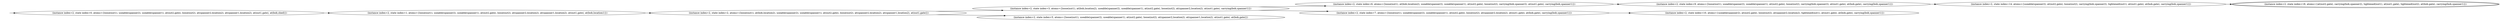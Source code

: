 digraph {
rankdir="LR"
s0[label="(instance index=2, state index=0, atoms={loose(nut1), useable(spanner2), useable(spanner1), at(nut2,gate), loose(nut2), at(spanner2,location2), at(spanner1,location2), at(nut1,gate), at(bob,shed)})"]
s1[label="(instance index=2, state index=1, atoms={loose(nut1), useable(spanner2), useable(spanner1), at(nut2,gate), loose(nut2), at(spanner2,location2), at(spanner1,location2), at(nut1,gate), at(bob,location1)})"]
s2[label="(instance index=2, state index=2, atoms={loose(nut1), at(bob,location2), useable(spanner2), useable(spanner1), at(nut2,gate), loose(nut2), at(spanner2,location2), at(spanner1,location2), at(nut1,gate)})"]
s3[label="(instance index=2, state index=3, atoms={loose(nut1), at(bob,location2), useable(spanner2), useable(spanner1), at(nut2,gate), loose(nut2), at(spanner2,location2), at(nut1,gate), carrying(bob,spanner1)})"]
s5[label="(instance index=2, state index=5, atoms={loose(nut1), useable(spanner2), useable(spanner1), at(nut2,gate), loose(nut2), at(spanner2,location2), at(spanner1,location2), at(nut1,gate), at(bob,gate)})"]
s6[label="(instance index=2, state index=6, atoms={loose(nut1), at(bob,location2), useable(spanner2), useable(spanner1), at(nut2,gate), loose(nut2), carrying(bob,spanner2), at(nut1,gate), carrying(bob,spanner1)})"]
s7[label="(instance index=2, state index=7, atoms={loose(nut1), useable(spanner2), useable(spanner1), at(nut2,gate), loose(nut2), at(spanner2,location2), at(nut1,gate), at(bob,gate), carrying(bob,spanner1)})"]
s9[label="(instance index=2, state index=9, atoms={loose(nut1), useable(spanner2), useable(spanner1), at(nut2,gate), loose(nut2), carrying(bob,spanner2), at(nut1,gate), at(bob,gate), carrying(bob,spanner1)})"]
s10[label="(instance index=2, state index=10, atoms={useable(spanner2), at(nut2,gate), loose(nut2), at(spanner2,location2), tightened(nut1), at(nut1,gate), at(bob,gate), carrying(bob,spanner1)})"]
s14[label="(instance index=2, state index=14, atoms={useable(spanner2), at(nut2,gate), loose(nut2), carrying(bob,spanner2), tightened(nut1), at(nut1,gate), at(bob,gate), carrying(bob,spanner1)})"]
s18[peripheries=2,label="(instance index=2, state index=18, atoms={at(nut2,gate), carrying(bob,spanner2), tightened(nut1), at(nut1,gate), tightened(nut2), at(bob,gate), carrying(bob,spanner1)})"]
Dangling [ label = "", style = invis ]
{ rank = same; Dangling }
Dangling -> s0
{ rank = same; s0}
{ rank = same; s1}
{ rank = same; s2}
{ rank = same; s3,s5}
{ rank = same; s6,s7}
{ rank = same; s9,s10}
{ rank = same; s14}
{ rank = same; s18}
{
s0->s1
}
{
s1->s2
}
{
s2->s5
s2->s3
}
{
s3->s7
s3->s6
}
{
s6->s9
s7->s10
}
{
s9->s14
}
{
s14->s18
}
{
}
}
